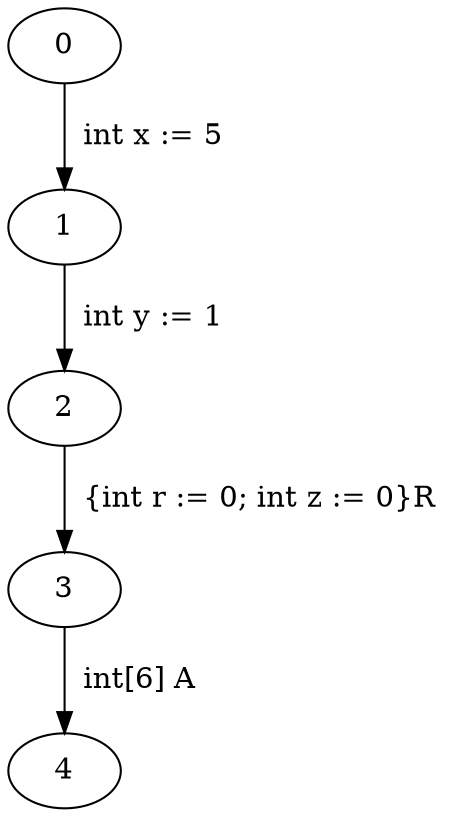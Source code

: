 digraph ProgramGraph{
"0" -> "1" [label="  int x := 5   "] 
"1" -> "2" [label="  int y := 1   "] 
"2" -> "3" [label="  {int r := 0; int z := 0}R   "] 
"3" -> "4" [label="  int[6] A   "] 
}